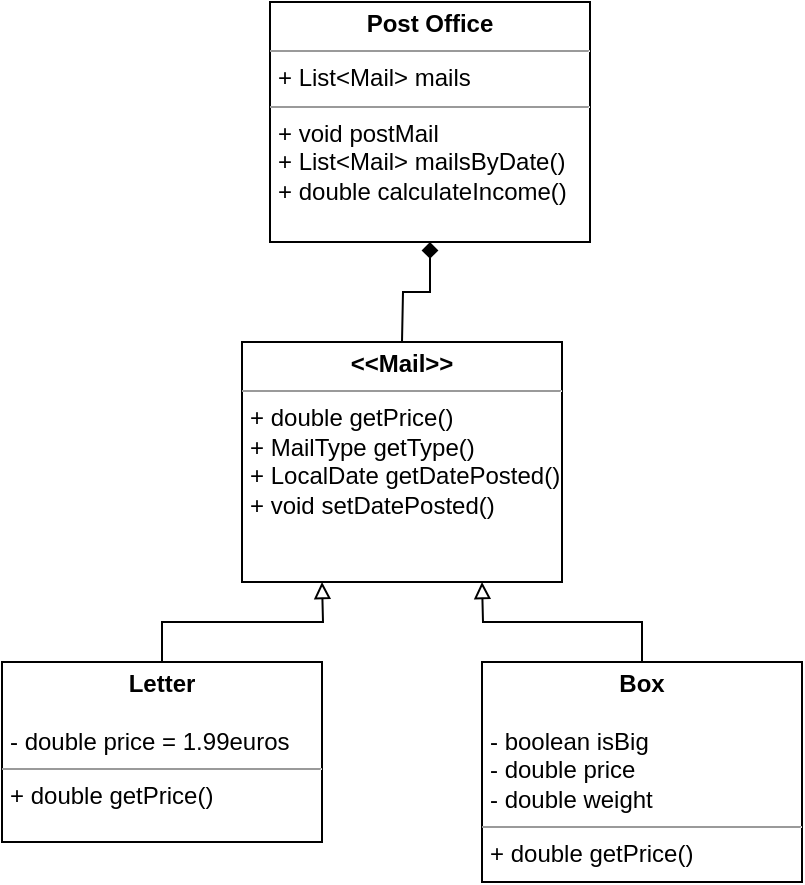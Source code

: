<mxfile version="21.8.2" type="device">
  <diagram id="C5RBs43oDa-KdzZeNtuy" name="Page-1">
    <mxGraphModel dx="1434" dy="907" grid="1" gridSize="10" guides="1" tooltips="1" connect="1" arrows="1" fold="1" page="1" pageScale="1" pageWidth="827" pageHeight="1169" math="0" shadow="0">
      <root>
        <mxCell id="WIyWlLk6GJQsqaUBKTNV-0" />
        <mxCell id="WIyWlLk6GJQsqaUBKTNV-1" parent="WIyWlLk6GJQsqaUBKTNV-0" />
        <mxCell id="ck6ouBUWWstdJFoHvRlY-14" style="edgeStyle=orthogonalEdgeStyle;rounded=0;orthogonalLoop=1;jettySize=auto;html=1;entryX=0.25;entryY=1;entryDx=0;entryDy=0;endArrow=block;endFill=0;" edge="1" parent="WIyWlLk6GJQsqaUBKTNV-1" source="ck6ouBUWWstdJFoHvRlY-1">
          <mxGeometry relative="1" as="geometry">
            <mxPoint x="280" y="480" as="targetPoint" />
          </mxGeometry>
        </mxCell>
        <mxCell id="ck6ouBUWWstdJFoHvRlY-1" value="&lt;p style=&quot;margin:0px;margin-top:4px;text-align:center;&quot;&gt;&lt;b&gt;Letter&lt;/b&gt;&lt;/p&gt;&lt;p style=&quot;margin:0px;margin-left:4px;&quot;&gt;&lt;br&gt;&lt;/p&gt;&lt;p style=&quot;margin:0px;margin-left:4px;&quot;&gt;- double price = 1.99euros&lt;/p&gt;&lt;hr size=&quot;1&quot;&gt;&lt;p style=&quot;margin:0px;margin-left:4px;&quot;&gt;+ double getPrice()&lt;br&gt;&lt;/p&gt;" style="verticalAlign=top;align=left;overflow=fill;fontSize=12;fontFamily=Helvetica;html=1;whiteSpace=wrap;" vertex="1" parent="WIyWlLk6GJQsqaUBKTNV-1">
          <mxGeometry x="120" y="520" width="160" height="90" as="geometry" />
        </mxCell>
        <mxCell id="ck6ouBUWWstdJFoHvRlY-13" style="edgeStyle=orthogonalEdgeStyle;rounded=0;orthogonalLoop=1;jettySize=auto;html=1;entryX=0.75;entryY=1;entryDx=0;entryDy=0;endArrow=block;endFill=0;" edge="1" parent="WIyWlLk6GJQsqaUBKTNV-1" source="ck6ouBUWWstdJFoHvRlY-2">
          <mxGeometry relative="1" as="geometry">
            <mxPoint x="360" y="480" as="targetPoint" />
          </mxGeometry>
        </mxCell>
        <mxCell id="ck6ouBUWWstdJFoHvRlY-2" value="&lt;p style=&quot;margin:0px;margin-top:4px;text-align:center;&quot;&gt;&lt;b&gt;Box&lt;/b&gt;&lt;/p&gt;&lt;p style=&quot;margin:0px;margin-left:4px;&quot;&gt;&lt;br&gt;&lt;/p&gt;&lt;p style=&quot;margin:0px;margin-left:4px;&quot;&gt;- boolean isBig&lt;/p&gt;&lt;p style=&quot;margin:0px;margin-left:4px;&quot;&gt;- double price&lt;/p&gt;&lt;p style=&quot;margin:0px;margin-left:4px;&quot;&gt;- double weight&lt;/p&gt;&lt;hr size=&quot;1&quot;&gt;&lt;p style=&quot;margin:0px;margin-left:4px;&quot;&gt;+ double getPrice()&lt;/p&gt;" style="verticalAlign=top;align=left;overflow=fill;fontSize=12;fontFamily=Helvetica;html=1;whiteSpace=wrap;" vertex="1" parent="WIyWlLk6GJQsqaUBKTNV-1">
          <mxGeometry x="360" y="520" width="160" height="110" as="geometry" />
        </mxCell>
        <mxCell id="ck6ouBUWWstdJFoHvRlY-6" value="&lt;p style=&quot;margin:0px;margin-top:4px;text-align:center;&quot;&gt;&lt;b&gt;Post Office&lt;/b&gt;&lt;/p&gt;&lt;hr size=&quot;1&quot;&gt;&lt;p style=&quot;margin:0px;margin-left:4px;&quot;&gt;+ List&amp;lt;Mail&amp;gt;&amp;nbsp;mails&lt;/p&gt;&lt;hr size=&quot;1&quot;&gt;&lt;p style=&quot;margin:0px;margin-left:4px;&quot;&gt;+ void postMail&lt;/p&gt;&lt;p style=&quot;margin:0px;margin-left:4px;&quot;&gt;+ List&amp;lt;Mail&amp;gt; mailsByDate()&lt;/p&gt;&lt;p style=&quot;margin:0px;margin-left:4px;&quot;&gt;+ double calculateIncome()&lt;/p&gt;" style="verticalAlign=top;align=left;overflow=fill;fontSize=12;fontFamily=Helvetica;html=1;whiteSpace=wrap;" vertex="1" parent="WIyWlLk6GJQsqaUBKTNV-1">
          <mxGeometry x="254" y="190" width="160" height="120" as="geometry" />
        </mxCell>
        <mxCell id="ck6ouBUWWstdJFoHvRlY-7" value="&lt;p style=&quot;margin:0px;margin-top:4px;text-align:center;&quot;&gt;&lt;b style=&quot;background-color: initial;&quot;&gt;&amp;lt;&amp;lt;Mail&amp;gt;&amp;gt;&lt;/b&gt;&lt;br&gt;&lt;/p&gt;&lt;hr size=&quot;1&quot;&gt;&lt;p style=&quot;margin:0px;margin-left:4px;&quot;&gt;+ double getPrice()&lt;br&gt;&lt;/p&gt;&lt;p style=&quot;margin:0px;margin-left:4px;&quot;&gt;+ MailType getType()&lt;/p&gt;&lt;p style=&quot;margin:0px;margin-left:4px;&quot;&gt;+ LocalDate getDatePosted()&lt;/p&gt;&lt;p style=&quot;margin:0px;margin-left:4px;&quot;&gt;+ void setDatePosted()&lt;/p&gt;" style="verticalAlign=top;align=left;overflow=fill;fontSize=12;fontFamily=Helvetica;html=1;whiteSpace=wrap;" vertex="1" parent="WIyWlLk6GJQsqaUBKTNV-1">
          <mxGeometry x="240" y="360" width="160" height="120" as="geometry" />
        </mxCell>
        <mxCell id="ck6ouBUWWstdJFoHvRlY-15" style="edgeStyle=orthogonalEdgeStyle;rounded=0;orthogonalLoop=1;jettySize=auto;html=1;endArrow=diamond;endFill=1;" edge="1" parent="WIyWlLk6GJQsqaUBKTNV-1" target="ck6ouBUWWstdJFoHvRlY-6">
          <mxGeometry relative="1" as="geometry">
            <mxPoint x="320" y="360" as="sourcePoint" />
          </mxGeometry>
        </mxCell>
      </root>
    </mxGraphModel>
  </diagram>
</mxfile>
